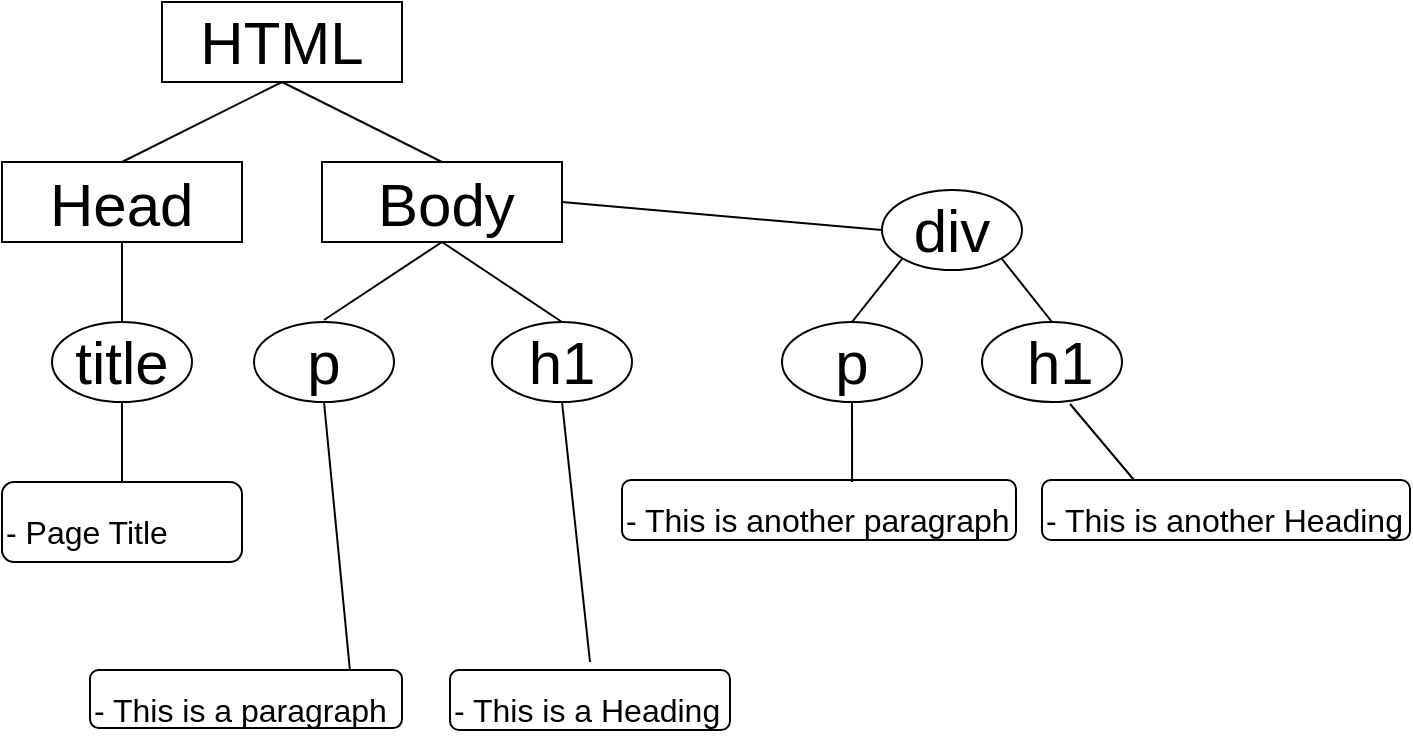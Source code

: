 <mxfile version="11.2.8" type="device" pages="1"><diagram id="uRZyp8ZDfMZbRiorQN07" name="Page-1"><mxGraphModel dx="1408" dy="699" grid="1" gridSize="10" guides="1" tooltips="1" connect="1" arrows="1" fold="1" page="1" pageScale="1" pageWidth="827" pageHeight="1169" math="0" shadow="0"><root><mxCell id="0"/><mxCell id="1" parent="0"/><mxCell id="KAymUwn1xT-pmyWx5h3f-1" value="&lt;font style=&quot;font-size: 30px&quot;&gt;HTML&lt;/font&gt;" style="rounded=0;whiteSpace=wrap;html=1;" vertex="1" parent="1"><mxGeometry x="280" y="80" width="120" height="40" as="geometry"/></mxCell><mxCell id="KAymUwn1xT-pmyWx5h3f-2" value="" style="rounded=0;whiteSpace=wrap;html=1;" vertex="1" parent="1"><mxGeometry x="200" y="160" width="120" height="40" as="geometry"/></mxCell><mxCell id="KAymUwn1xT-pmyWx5h3f-3" value="" style="rounded=0;whiteSpace=wrap;html=1;" vertex="1" parent="1"><mxGeometry x="360" y="160" width="120" height="40" as="geometry"/></mxCell><mxCell id="KAymUwn1xT-pmyWx5h3f-6" value="" style="endArrow=none;html=1;exitX=0.5;exitY=0;exitDx=0;exitDy=0;" edge="1" parent="1" source="KAymUwn1xT-pmyWx5h3f-2"><mxGeometry width="50" height="50" relative="1" as="geometry"><mxPoint x="290" y="170" as="sourcePoint"/><mxPoint x="340" y="120" as="targetPoint"/></mxGeometry></mxCell><mxCell id="KAymUwn1xT-pmyWx5h3f-7" value="" style="endArrow=none;html=1;exitX=0.5;exitY=0;exitDx=0;exitDy=0;entryX=0.5;entryY=1;entryDx=0;entryDy=0;" edge="1" parent="1" source="KAymUwn1xT-pmyWx5h3f-3" target="KAymUwn1xT-pmyWx5h3f-1"><mxGeometry width="50" height="50" relative="1" as="geometry"><mxPoint x="270" y="170" as="sourcePoint"/><mxPoint x="350" y="130" as="targetPoint"/></mxGeometry></mxCell><mxCell id="KAymUwn1xT-pmyWx5h3f-8" value="Head" style="text;html=1;fontSize=30;" vertex="1" parent="1"><mxGeometry x="222" y="157" width="60" height="30" as="geometry"/></mxCell><mxCell id="KAymUwn1xT-pmyWx5h3f-9" value="Body&lt;br&gt;" style="text;html=1;fontSize=30;" vertex="1" parent="1"><mxGeometry x="386" y="157" width="60" height="30" as="geometry"/></mxCell><mxCell id="KAymUwn1xT-pmyWx5h3f-12" value="p" style="ellipse;whiteSpace=wrap;html=1;fontSize=30;" vertex="1" parent="1"><mxGeometry x="326" y="240" width="70" height="40" as="geometry"/></mxCell><mxCell id="KAymUwn1xT-pmyWx5h3f-13" value="h1" style="ellipse;whiteSpace=wrap;html=1;fontSize=30;" vertex="1" parent="1"><mxGeometry x="445" y="240" width="70" height="40" as="geometry"/></mxCell><mxCell id="KAymUwn1xT-pmyWx5h3f-14" value="" style="endArrow=none;html=1;fontSize=30;entryX=0.5;entryY=1;entryDx=0;entryDy=0;" edge="1" parent="1" target="KAymUwn1xT-pmyWx5h3f-3"><mxGeometry width="50" height="50" relative="1" as="geometry"><mxPoint x="361" y="239" as="sourcePoint"/><mxPoint x="420" y="220" as="targetPoint"/></mxGeometry></mxCell><mxCell id="KAymUwn1xT-pmyWx5h3f-15" value="" style="endArrow=none;html=1;fontSize=30;exitX=0.5;exitY=0;exitDx=0;exitDy=0;" edge="1" parent="1" source="KAymUwn1xT-pmyWx5h3f-13"><mxGeometry width="50" height="50" relative="1" as="geometry"><mxPoint x="400" y="310" as="sourcePoint"/><mxPoint x="420" y="200" as="targetPoint"/></mxGeometry></mxCell><mxCell id="KAymUwn1xT-pmyWx5h3f-16" value="&lt;font style=&quot;font-size: 16px&quot;&gt;- This is a Heading&lt;br&gt;&lt;/font&gt;" style="rounded=1;whiteSpace=wrap;html=1;fontSize=30;align=left;" vertex="1" parent="1"><mxGeometry x="424" y="414" width="140" height="30" as="geometry"/></mxCell><mxCell id="KAymUwn1xT-pmyWx5h3f-17" value="&lt;font style=&quot;font-size: 16px ; line-height: 80%&quot;&gt;&lt;font style=&quot;font-size: 16px&quot;&gt;- This is a paragraph&lt;br&gt;&lt;/font&gt;&lt;/font&gt;" style="rounded=1;whiteSpace=wrap;html=1;fontSize=30;align=left;" vertex="1" parent="1"><mxGeometry x="244" y="414" width="156" height="29" as="geometry"/></mxCell><mxCell id="KAymUwn1xT-pmyWx5h3f-24" value="title" style="ellipse;whiteSpace=wrap;html=1;fontSize=30;" vertex="1" parent="1"><mxGeometry x="225" y="240" width="70" height="40" as="geometry"/></mxCell><mxCell id="KAymUwn1xT-pmyWx5h3f-25" value="" style="endArrow=none;html=1;fontSize=30;exitX=0.5;exitY=0;exitDx=0;exitDy=0;entryX=0.5;entryY=1;entryDx=0;entryDy=0;" edge="1" parent="1" source="KAymUwn1xT-pmyWx5h3f-24" target="KAymUwn1xT-pmyWx5h3f-2"><mxGeometry width="50" height="50" relative="1" as="geometry"><mxPoint x="375" y="250" as="sourcePoint"/><mxPoint x="280" y="210" as="targetPoint"/></mxGeometry></mxCell><mxCell id="KAymUwn1xT-pmyWx5h3f-26" value="&lt;font style=&quot;font-size: 16px&quot;&gt;- Page Title&lt;/font&gt;" style="rounded=1;whiteSpace=wrap;html=1;fontSize=30;align=left;" vertex="1" parent="1"><mxGeometry x="200" y="320" width="120" height="40" as="geometry"/></mxCell><mxCell id="KAymUwn1xT-pmyWx5h3f-28" value="" style="endArrow=none;html=1;fontSize=30;exitX=0.5;exitY=0;exitDx=0;exitDy=0;" edge="1" parent="1" source="KAymUwn1xT-pmyWx5h3f-26"><mxGeometry width="50" height="50" relative="1" as="geometry"><mxPoint x="210" y="330" as="sourcePoint"/><mxPoint x="260" y="280" as="targetPoint"/></mxGeometry></mxCell><mxCell id="KAymUwn1xT-pmyWx5h3f-34" value="" style="endArrow=none;html=1;fontSize=30;entryX=0.5;entryY=1;entryDx=0;entryDy=0;" edge="1" parent="1" target="KAymUwn1xT-pmyWx5h3f-13"><mxGeometry width="50" height="50" relative="1" as="geometry"><mxPoint x="494" y="410" as="sourcePoint"/><mxPoint x="450" y="340" as="targetPoint"/></mxGeometry></mxCell><mxCell id="KAymUwn1xT-pmyWx5h3f-35" value="" style="endArrow=none;html=1;fontSize=30;entryX=0.5;entryY=1;entryDx=0;entryDy=0;exitX=0.833;exitY=0;exitDx=0;exitDy=0;exitPerimeter=0;" edge="1" parent="1" source="KAymUwn1xT-pmyWx5h3f-17" target="KAymUwn1xT-pmyWx5h3f-12"><mxGeometry width="50" height="50" relative="1" as="geometry"><mxPoint x="380" y="400" as="sourcePoint"/><mxPoint x="390" y="330" as="targetPoint"/></mxGeometry></mxCell><mxCell id="KAymUwn1xT-pmyWx5h3f-36" value="" style="endArrow=none;html=1;fontSize=30;exitX=1;exitY=0.5;exitDx=0;exitDy=0;" edge="1" parent="1" source="KAymUwn1xT-pmyWx5h3f-3"><mxGeometry width="50" height="50" relative="1" as="geometry"><mxPoint x="690" y="219" as="sourcePoint"/><mxPoint x="640" y="194" as="targetPoint"/></mxGeometry></mxCell><mxCell id="KAymUwn1xT-pmyWx5h3f-37" value="div" style="ellipse;whiteSpace=wrap;html=1;fontSize=30;" vertex="1" parent="1"><mxGeometry x="640" y="174" width="70" height="40" as="geometry"/></mxCell><mxCell id="KAymUwn1xT-pmyWx5h3f-38" value="p" style="ellipse;whiteSpace=wrap;html=1;fontSize=30;" vertex="1" parent="1"><mxGeometry x="590" y="240" width="70" height="40" as="geometry"/></mxCell><mxCell id="KAymUwn1xT-pmyWx5h3f-39" value="&amp;nbsp;h1" style="ellipse;whiteSpace=wrap;html=1;fontSize=30;" vertex="1" parent="1"><mxGeometry x="690" y="240" width="70" height="40" as="geometry"/></mxCell><mxCell id="KAymUwn1xT-pmyWx5h3f-40" value="" style="endArrow=none;html=1;fontSize=30;entryX=1;entryY=1;entryDx=0;entryDy=0;exitX=0.5;exitY=0;exitDx=0;exitDy=0;" edge="1" parent="1" source="KAymUwn1xT-pmyWx5h3f-39" target="KAymUwn1xT-pmyWx5h3f-37"><mxGeometry width="50" height="50" relative="1" as="geometry"><mxPoint x="720" y="250" as="sourcePoint"/><mxPoint x="740" y="201" as="targetPoint"/></mxGeometry></mxCell><mxCell id="KAymUwn1xT-pmyWx5h3f-41" value="" style="endArrow=none;html=1;fontSize=30;entryX=0;entryY=1;entryDx=0;entryDy=0;exitX=0.5;exitY=0;exitDx=0;exitDy=0;" edge="1" parent="1" source="KAymUwn1xT-pmyWx5h3f-38" target="KAymUwn1xT-pmyWx5h3f-37"><mxGeometry width="50" height="50" relative="1" as="geometry"><mxPoint x="760" y="222" as="sourcePoint"/><mxPoint x="739.749" y="180.142" as="targetPoint"/></mxGeometry></mxCell><mxCell id="KAymUwn1xT-pmyWx5h3f-44" value="&lt;font style=&quot;font-size: 16px&quot;&gt;- This is another Heading&lt;/font&gt;" style="rounded=1;whiteSpace=wrap;html=1;fontSize=30;align=left;" vertex="1" parent="1"><mxGeometry x="720" y="319" width="184" height="30" as="geometry"/></mxCell><mxCell id="KAymUwn1xT-pmyWx5h3f-45" value="&lt;font style=&quot;font-size: 16px ; line-height: 80%&quot;&gt;&lt;font style=&quot;font-size: 16px&quot;&gt;- This is another&amp;nbsp;&lt;/font&gt;paragraph&lt;/font&gt;" style="rounded=1;whiteSpace=wrap;html=1;fontSize=30;align=left;" vertex="1" parent="1"><mxGeometry x="510" y="319" width="197" height="30" as="geometry"/></mxCell><mxCell id="KAymUwn1xT-pmyWx5h3f-47" value="" style="endArrow=none;html=1;fontSize=30;entryX=0.5;entryY=1;entryDx=0;entryDy=0;exitX=0.584;exitY=0.033;exitDx=0;exitDy=0;exitPerimeter=0;" edge="1" parent="1" source="KAymUwn1xT-pmyWx5h3f-45" target="KAymUwn1xT-pmyWx5h3f-38"><mxGeometry width="50" height="50" relative="1" as="geometry"><mxPoint x="383.948" y="424" as="sourcePoint"/><mxPoint x="385" y="304" as="targetPoint"/></mxGeometry></mxCell><mxCell id="KAymUwn1xT-pmyWx5h3f-48" value="" style="endArrow=none;html=1;fontSize=30;entryX=0.629;entryY=1.025;entryDx=0;entryDy=0;exitX=0.25;exitY=0;exitDx=0;exitDy=0;entryPerimeter=0;" edge="1" parent="1" source="KAymUwn1xT-pmyWx5h3f-44" target="KAymUwn1xT-pmyWx5h3f-39"><mxGeometry width="50" height="50" relative="1" as="geometry"><mxPoint x="635.048" y="329.99" as="sourcePoint"/><mxPoint x="635" y="290" as="targetPoint"/><Array as="points"/></mxGeometry></mxCell></root></mxGraphModel></diagram></mxfile>
